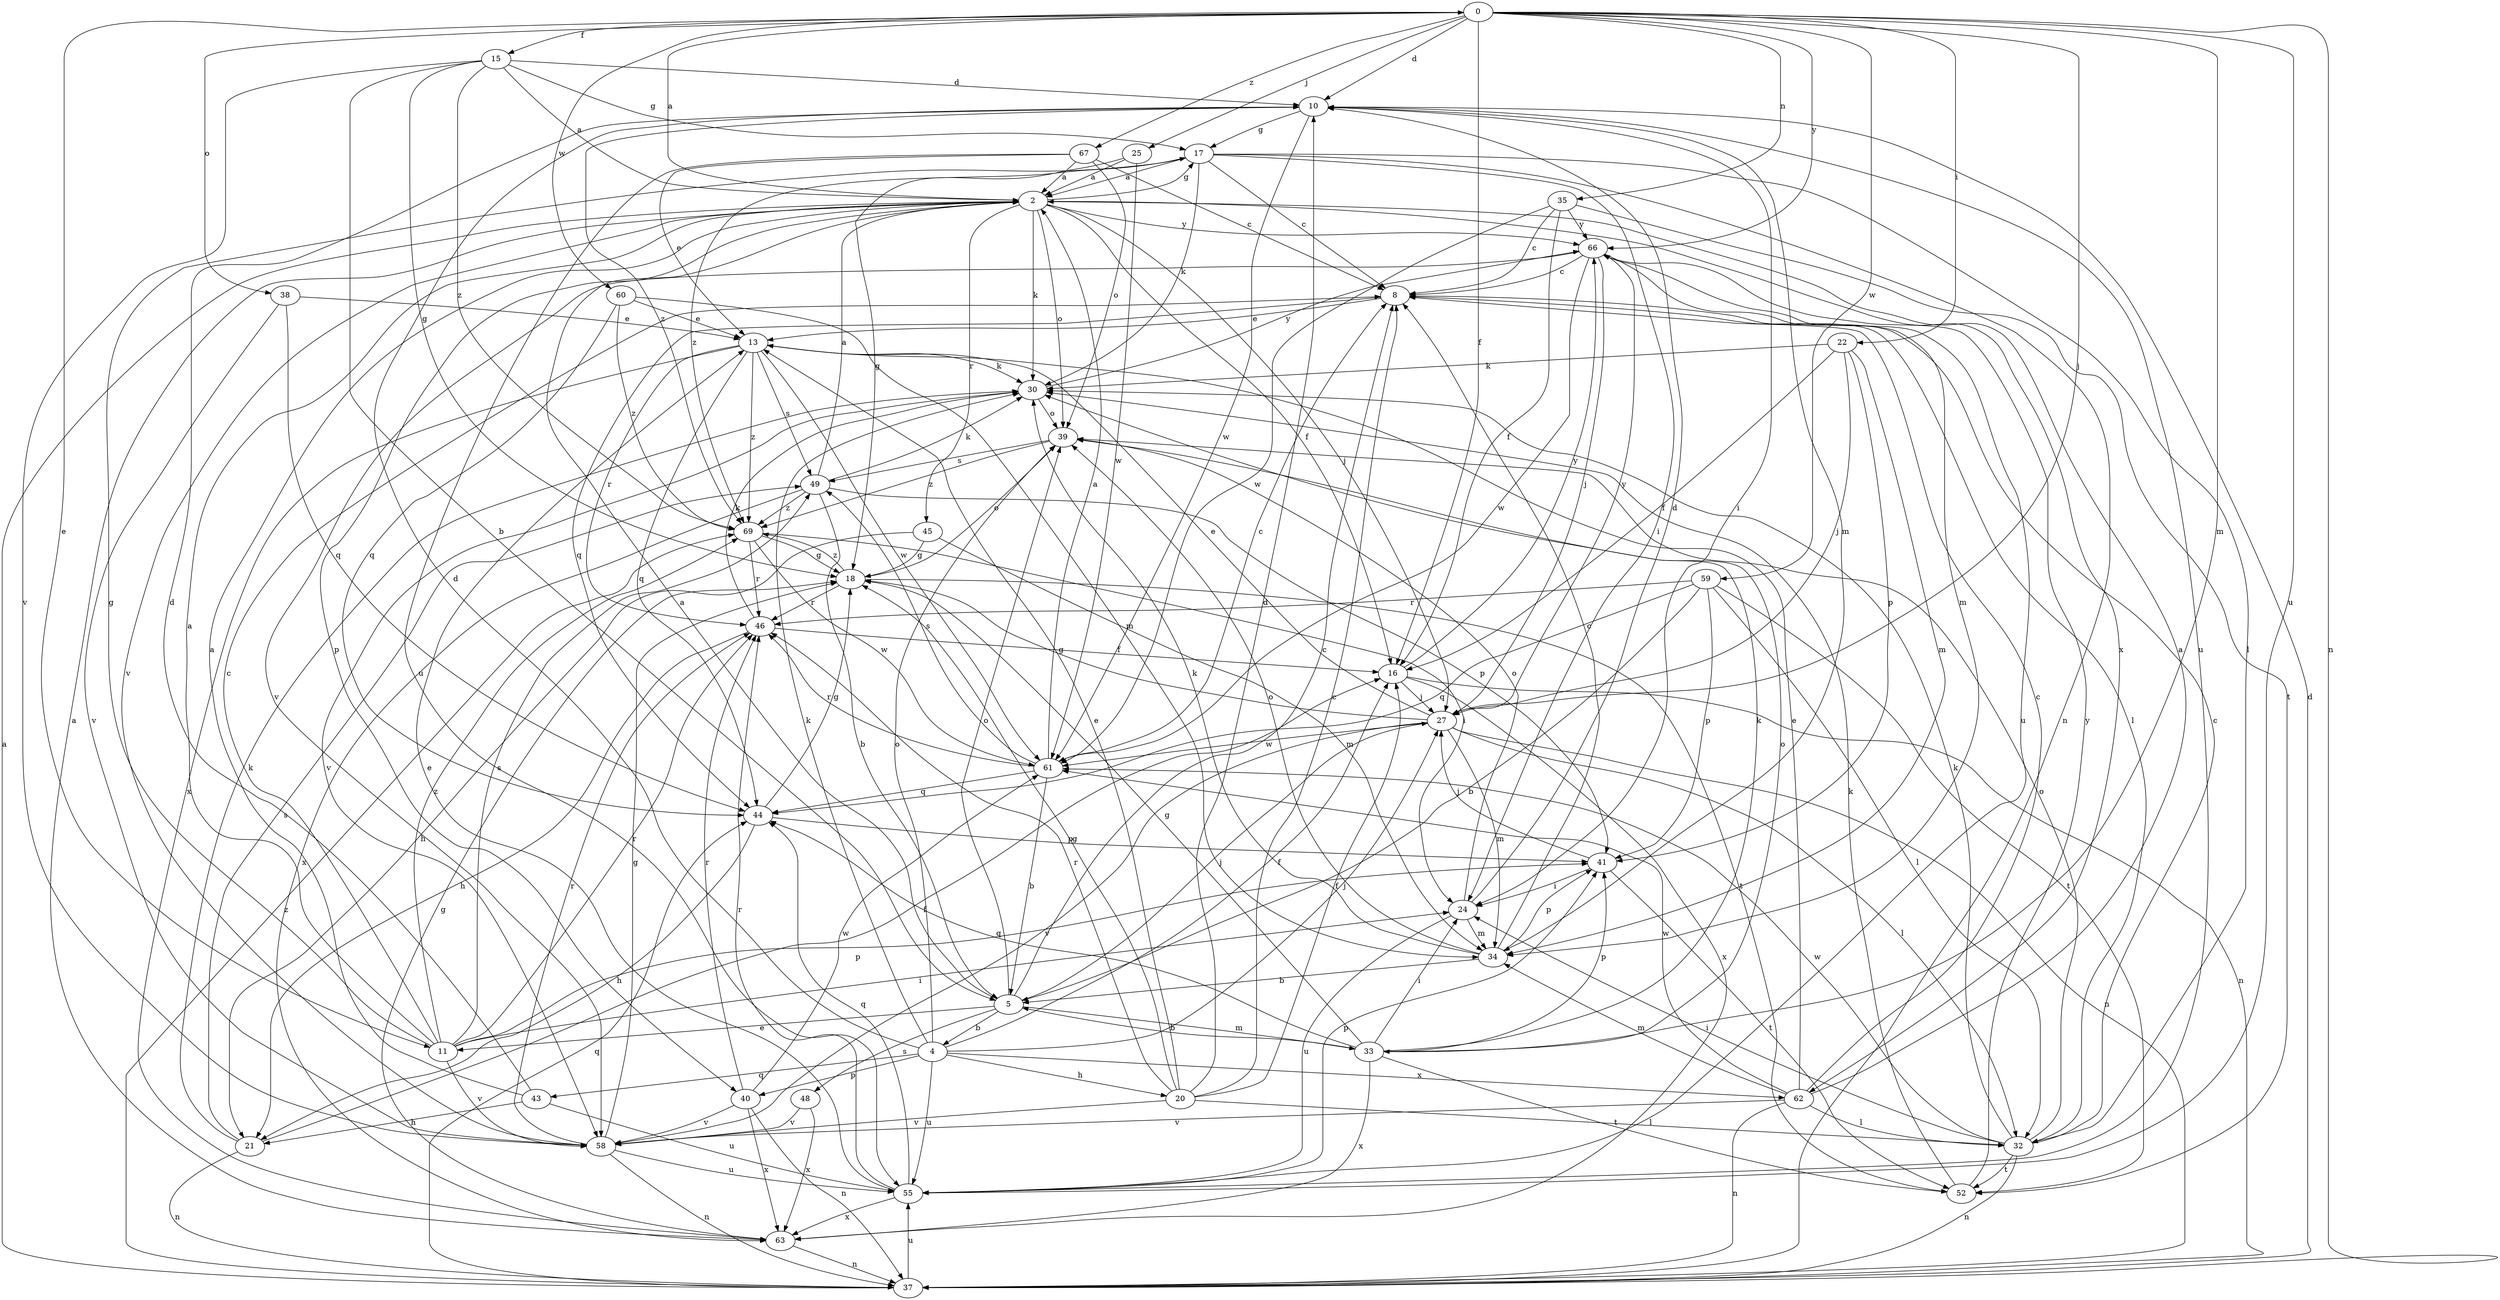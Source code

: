 strict digraph  {
0;
2;
4;
5;
8;
10;
11;
13;
15;
16;
17;
18;
20;
21;
22;
24;
25;
27;
30;
32;
33;
34;
35;
37;
38;
39;
40;
41;
43;
44;
45;
46;
48;
49;
52;
55;
58;
59;
60;
61;
62;
63;
66;
67;
69;
0 -> 10  [label=d];
0 -> 11  [label=e];
0 -> 15  [label=f];
0 -> 16  [label=f];
0 -> 22  [label=i];
0 -> 25  [label=j];
0 -> 27  [label=j];
0 -> 33  [label=m];
0 -> 35  [label=n];
0 -> 37  [label=n];
0 -> 38  [label=o];
0 -> 55  [label=u];
0 -> 59  [label=w];
0 -> 60  [label=w];
0 -> 66  [label=y];
0 -> 67  [label=z];
2 -> 0  [label=a];
2 -> 16  [label=f];
2 -> 17  [label=g];
2 -> 27  [label=j];
2 -> 30  [label=k];
2 -> 39  [label=o];
2 -> 40  [label=p];
2 -> 45  [label=r];
2 -> 58  [label=v];
2 -> 62  [label=x];
2 -> 66  [label=y];
4 -> 10  [label=d];
4 -> 16  [label=f];
4 -> 20  [label=h];
4 -> 27  [label=j];
4 -> 30  [label=k];
4 -> 39  [label=o];
4 -> 40  [label=p];
4 -> 43  [label=q];
4 -> 55  [label=u];
4 -> 62  [label=x];
5 -> 2  [label=a];
5 -> 4  [label=b];
5 -> 8  [label=c];
5 -> 11  [label=e];
5 -> 27  [label=j];
5 -> 33  [label=m];
5 -> 39  [label=o];
5 -> 48  [label=s];
8 -> 13  [label=e];
8 -> 32  [label=l];
8 -> 44  [label=q];
10 -> 17  [label=g];
10 -> 24  [label=i];
10 -> 34  [label=m];
10 -> 55  [label=u];
10 -> 61  [label=w];
10 -> 69  [label=z];
11 -> 2  [label=a];
11 -> 8  [label=c];
11 -> 17  [label=g];
11 -> 24  [label=i];
11 -> 41  [label=p];
11 -> 46  [label=r];
11 -> 49  [label=s];
11 -> 58  [label=v];
11 -> 69  [label=z];
13 -> 30  [label=k];
13 -> 44  [label=q];
13 -> 46  [label=r];
13 -> 49  [label=s];
13 -> 61  [label=w];
13 -> 63  [label=x];
13 -> 69  [label=z];
15 -> 2  [label=a];
15 -> 5  [label=b];
15 -> 10  [label=d];
15 -> 17  [label=g];
15 -> 18  [label=g];
15 -> 58  [label=v];
15 -> 69  [label=z];
16 -> 27  [label=j];
16 -> 37  [label=n];
16 -> 63  [label=x];
16 -> 66  [label=y];
17 -> 2  [label=a];
17 -> 8  [label=c];
17 -> 24  [label=i];
17 -> 30  [label=k];
17 -> 32  [label=l];
17 -> 37  [label=n];
17 -> 69  [label=z];
18 -> 39  [label=o];
18 -> 46  [label=r];
18 -> 52  [label=t];
18 -> 69  [label=z];
20 -> 8  [label=c];
20 -> 10  [label=d];
20 -> 13  [label=e];
20 -> 16  [label=f];
20 -> 18  [label=g];
20 -> 32  [label=l];
20 -> 46  [label=r];
20 -> 58  [label=v];
21 -> 16  [label=f];
21 -> 30  [label=k];
21 -> 37  [label=n];
21 -> 49  [label=s];
22 -> 16  [label=f];
22 -> 27  [label=j];
22 -> 30  [label=k];
22 -> 34  [label=m];
22 -> 41  [label=p];
24 -> 10  [label=d];
24 -> 34  [label=m];
24 -> 39  [label=o];
24 -> 55  [label=u];
25 -> 2  [label=a];
25 -> 18  [label=g];
25 -> 61  [label=w];
27 -> 13  [label=e];
27 -> 18  [label=g];
27 -> 32  [label=l];
27 -> 34  [label=m];
27 -> 37  [label=n];
27 -> 58  [label=v];
27 -> 61  [label=w];
27 -> 66  [label=y];
30 -> 39  [label=o];
30 -> 58  [label=v];
30 -> 66  [label=y];
32 -> 8  [label=c];
32 -> 24  [label=i];
32 -> 30  [label=k];
32 -> 37  [label=n];
32 -> 39  [label=o];
32 -> 52  [label=t];
32 -> 61  [label=w];
33 -> 5  [label=b];
33 -> 18  [label=g];
33 -> 24  [label=i];
33 -> 30  [label=k];
33 -> 39  [label=o];
33 -> 41  [label=p];
33 -> 44  [label=q];
33 -> 52  [label=t];
33 -> 63  [label=x];
34 -> 5  [label=b];
34 -> 8  [label=c];
34 -> 30  [label=k];
34 -> 39  [label=o];
34 -> 41  [label=p];
35 -> 8  [label=c];
35 -> 16  [label=f];
35 -> 52  [label=t];
35 -> 61  [label=w];
35 -> 66  [label=y];
37 -> 2  [label=a];
37 -> 10  [label=d];
37 -> 44  [label=q];
37 -> 55  [label=u];
37 -> 69  [label=z];
38 -> 13  [label=e];
38 -> 44  [label=q];
38 -> 58  [label=v];
39 -> 49  [label=s];
39 -> 69  [label=z];
40 -> 37  [label=n];
40 -> 46  [label=r];
40 -> 58  [label=v];
40 -> 61  [label=w];
40 -> 63  [label=x];
41 -> 24  [label=i];
41 -> 27  [label=j];
41 -> 52  [label=t];
43 -> 2  [label=a];
43 -> 10  [label=d];
43 -> 21  [label=h];
43 -> 55  [label=u];
44 -> 18  [label=g];
44 -> 21  [label=h];
44 -> 41  [label=p];
45 -> 18  [label=g];
45 -> 21  [label=h];
45 -> 34  [label=m];
46 -> 16  [label=f];
46 -> 21  [label=h];
46 -> 30  [label=k];
48 -> 58  [label=v];
48 -> 63  [label=x];
49 -> 2  [label=a];
49 -> 5  [label=b];
49 -> 30  [label=k];
49 -> 41  [label=p];
49 -> 63  [label=x];
49 -> 69  [label=z];
52 -> 30  [label=k];
52 -> 66  [label=y];
55 -> 13  [label=e];
55 -> 41  [label=p];
55 -> 44  [label=q];
55 -> 46  [label=r];
55 -> 63  [label=x];
58 -> 18  [label=g];
58 -> 37  [label=n];
58 -> 46  [label=r];
58 -> 55  [label=u];
59 -> 5  [label=b];
59 -> 32  [label=l];
59 -> 41  [label=p];
59 -> 44  [label=q];
59 -> 46  [label=r];
59 -> 52  [label=t];
60 -> 13  [label=e];
60 -> 34  [label=m];
60 -> 44  [label=q];
60 -> 69  [label=z];
61 -> 2  [label=a];
61 -> 5  [label=b];
61 -> 8  [label=c];
61 -> 44  [label=q];
61 -> 46  [label=r];
61 -> 49  [label=s];
62 -> 2  [label=a];
62 -> 8  [label=c];
62 -> 13  [label=e];
62 -> 32  [label=l];
62 -> 34  [label=m];
62 -> 37  [label=n];
62 -> 58  [label=v];
62 -> 61  [label=w];
63 -> 2  [label=a];
63 -> 18  [label=g];
63 -> 37  [label=n];
66 -> 8  [label=c];
66 -> 27  [label=j];
66 -> 34  [label=m];
66 -> 55  [label=u];
66 -> 58  [label=v];
66 -> 61  [label=w];
67 -> 2  [label=a];
67 -> 8  [label=c];
67 -> 13  [label=e];
67 -> 39  [label=o];
67 -> 55  [label=u];
69 -> 18  [label=g];
69 -> 24  [label=i];
69 -> 46  [label=r];
69 -> 61  [label=w];
}
